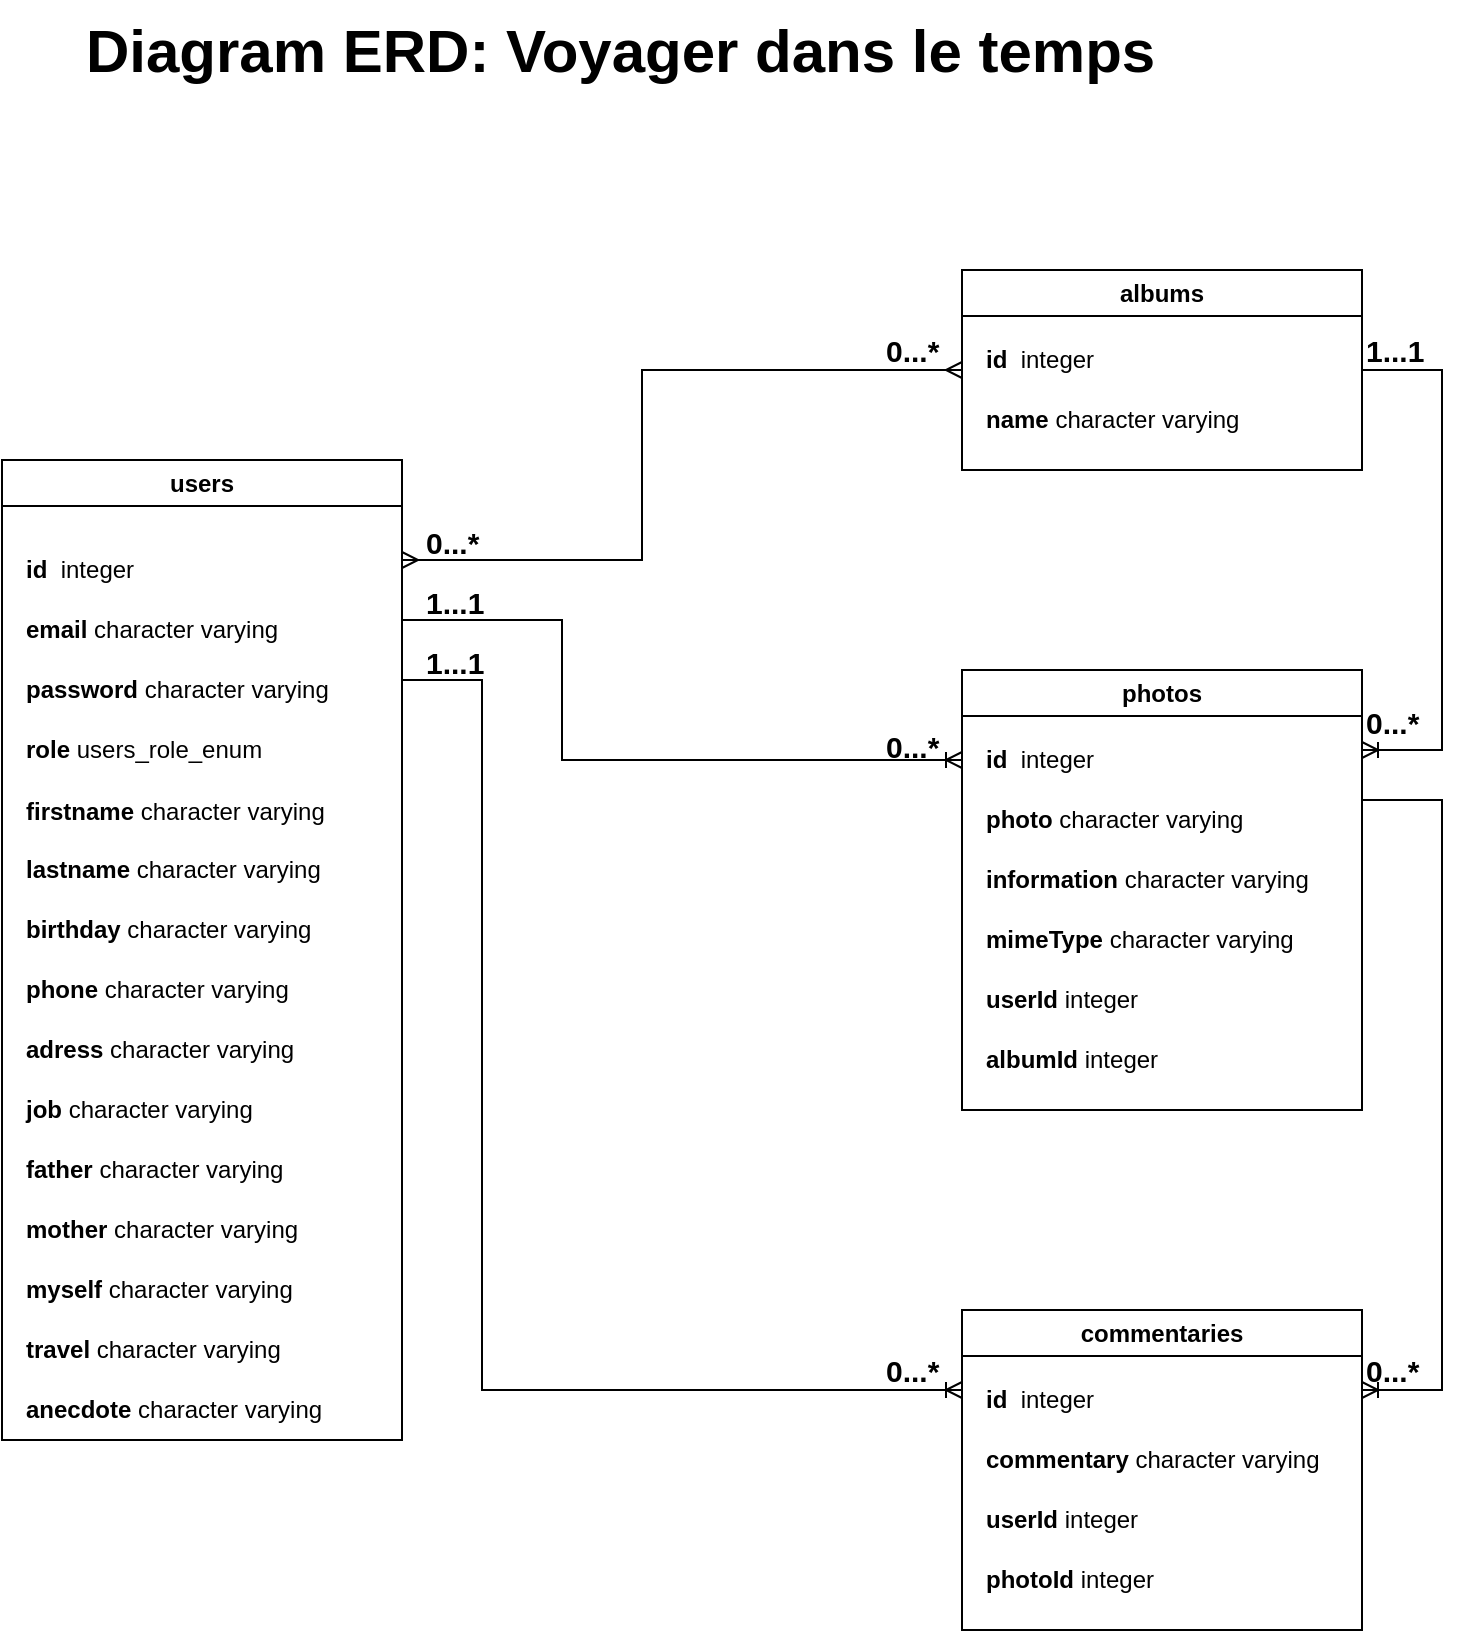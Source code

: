 <mxfile version="21.1.7" type="github">
  <diagram name="Page-1" id="lvOlhkeNu6vwg_yUwTIz">
    <mxGraphModel dx="1909" dy="984" grid="1" gridSize="10" guides="1" tooltips="1" connect="1" arrows="1" fold="1" page="1" pageScale="1" pageWidth="850" pageHeight="1100" math="0" shadow="0">
      <root>
        <mxCell id="0" />
        <mxCell id="1" parent="0" />
        <mxCell id="AsPf58GC5jO0iVtpWQX0-34" value="users" style="swimlane;whiteSpace=wrap;html=1;" vertex="1" parent="1">
          <mxGeometry x="40" y="330" width="200" height="490" as="geometry" />
        </mxCell>
        <mxCell id="AsPf58GC5jO0iVtpWQX0-35" value="&lt;b&gt;id&amp;nbsp; &lt;/b&gt;integer" style="text;html=1;strokeColor=none;fillColor=none;align=left;verticalAlign=middle;whiteSpace=wrap;rounded=0;" vertex="1" parent="AsPf58GC5jO0iVtpWQX0-34">
          <mxGeometry x="10" y="40" width="180" height="30" as="geometry" />
        </mxCell>
        <mxCell id="AsPf58GC5jO0iVtpWQX0-36" value="&lt;b&gt;email &lt;/b&gt;character varying" style="text;html=1;strokeColor=none;fillColor=none;align=left;verticalAlign=middle;whiteSpace=wrap;rounded=0;" vertex="1" parent="AsPf58GC5jO0iVtpWQX0-34">
          <mxGeometry x="10" y="70" width="180" height="30" as="geometry" />
        </mxCell>
        <mxCell id="AsPf58GC5jO0iVtpWQX0-37" value="&lt;b&gt;password &lt;/b&gt;character varying" style="text;html=1;strokeColor=none;fillColor=none;align=left;verticalAlign=middle;whiteSpace=wrap;rounded=0;" vertex="1" parent="AsPf58GC5jO0iVtpWQX0-34">
          <mxGeometry x="10" y="100" width="180" height="30" as="geometry" />
        </mxCell>
        <mxCell id="AsPf58GC5jO0iVtpWQX0-38" value="&lt;b&gt;role &lt;/b&gt;users_role_enum" style="text;html=1;strokeColor=none;fillColor=none;align=left;verticalAlign=middle;whiteSpace=wrap;rounded=0;" vertex="1" parent="AsPf58GC5jO0iVtpWQX0-34">
          <mxGeometry x="10" y="130" width="180" height="30" as="geometry" />
        </mxCell>
        <mxCell id="AsPf58GC5jO0iVtpWQX0-39" value="&lt;b&gt;firstname &lt;/b&gt;character varying" style="text;html=1;strokeColor=none;fillColor=none;align=left;verticalAlign=middle;whiteSpace=wrap;rounded=0;" vertex="1" parent="AsPf58GC5jO0iVtpWQX0-34">
          <mxGeometry x="10" y="161" width="180" height="30" as="geometry" />
        </mxCell>
        <mxCell id="AsPf58GC5jO0iVtpWQX0-40" value="&lt;b&gt;lastname &lt;/b&gt;character varying" style="text;html=1;strokeColor=none;fillColor=none;align=left;verticalAlign=middle;whiteSpace=wrap;rounded=0;" vertex="1" parent="AsPf58GC5jO0iVtpWQX0-34">
          <mxGeometry x="10" y="190" width="180" height="30" as="geometry" />
        </mxCell>
        <mxCell id="AsPf58GC5jO0iVtpWQX0-41" value="&lt;b&gt;birthday &lt;/b&gt;character varying" style="text;html=1;strokeColor=none;fillColor=none;align=left;verticalAlign=middle;whiteSpace=wrap;rounded=0;" vertex="1" parent="AsPf58GC5jO0iVtpWQX0-34">
          <mxGeometry x="10" y="220" width="180" height="30" as="geometry" />
        </mxCell>
        <mxCell id="AsPf58GC5jO0iVtpWQX0-42" value="&lt;b&gt;phone &lt;/b&gt;character varying" style="text;html=1;strokeColor=none;fillColor=none;align=left;verticalAlign=middle;whiteSpace=wrap;rounded=0;" vertex="1" parent="AsPf58GC5jO0iVtpWQX0-34">
          <mxGeometry x="10" y="250" width="180" height="30" as="geometry" />
        </mxCell>
        <mxCell id="AsPf58GC5jO0iVtpWQX0-43" value="&lt;b&gt;adress &lt;/b&gt;character varying" style="text;html=1;strokeColor=none;fillColor=none;align=left;verticalAlign=middle;whiteSpace=wrap;rounded=0;" vertex="1" parent="AsPf58GC5jO0iVtpWQX0-34">
          <mxGeometry x="10" y="280" width="180" height="30" as="geometry" />
        </mxCell>
        <mxCell id="AsPf58GC5jO0iVtpWQX0-44" value="&lt;b&gt;job &lt;/b&gt;character varying" style="text;html=1;strokeColor=none;fillColor=none;align=left;verticalAlign=middle;whiteSpace=wrap;rounded=0;" vertex="1" parent="AsPf58GC5jO0iVtpWQX0-34">
          <mxGeometry x="10" y="310" width="180" height="30" as="geometry" />
        </mxCell>
        <mxCell id="AsPf58GC5jO0iVtpWQX0-45" value="&lt;b&gt;father &lt;/b&gt;character varying" style="text;html=1;strokeColor=none;fillColor=none;align=left;verticalAlign=middle;whiteSpace=wrap;rounded=0;" vertex="1" parent="AsPf58GC5jO0iVtpWQX0-34">
          <mxGeometry x="10" y="340" width="180" height="30" as="geometry" />
        </mxCell>
        <mxCell id="AsPf58GC5jO0iVtpWQX0-46" value="&lt;b&gt;mother &lt;/b&gt;character varying" style="text;html=1;strokeColor=none;fillColor=none;align=left;verticalAlign=middle;whiteSpace=wrap;rounded=0;" vertex="1" parent="AsPf58GC5jO0iVtpWQX0-34">
          <mxGeometry x="10" y="370" width="180" height="30" as="geometry" />
        </mxCell>
        <mxCell id="AsPf58GC5jO0iVtpWQX0-47" value="&lt;b&gt;myself &lt;/b&gt;character varying" style="text;html=1;strokeColor=none;fillColor=none;align=left;verticalAlign=middle;whiteSpace=wrap;rounded=0;" vertex="1" parent="AsPf58GC5jO0iVtpWQX0-34">
          <mxGeometry x="10" y="400" width="180" height="30" as="geometry" />
        </mxCell>
        <mxCell id="AsPf58GC5jO0iVtpWQX0-48" value="&lt;b&gt;travel &lt;/b&gt;character varying" style="text;html=1;strokeColor=none;fillColor=none;align=left;verticalAlign=middle;whiteSpace=wrap;rounded=0;" vertex="1" parent="AsPf58GC5jO0iVtpWQX0-34">
          <mxGeometry x="10" y="430" width="180" height="30" as="geometry" />
        </mxCell>
        <mxCell id="AsPf58GC5jO0iVtpWQX0-49" value="&lt;b&gt;anecdote &lt;/b&gt;character varying" style="text;html=1;strokeColor=none;fillColor=none;align=left;verticalAlign=middle;whiteSpace=wrap;rounded=0;" vertex="1" parent="AsPf58GC5jO0iVtpWQX0-34">
          <mxGeometry x="10" y="460" width="180" height="30" as="geometry" />
        </mxCell>
        <mxCell id="AsPf58GC5jO0iVtpWQX0-50" value="albums" style="swimlane;whiteSpace=wrap;html=1;" vertex="1" parent="1">
          <mxGeometry x="520" y="235" width="200" height="100" as="geometry" />
        </mxCell>
        <mxCell id="AsPf58GC5jO0iVtpWQX0-51" value="&lt;b&gt;id&amp;nbsp; &lt;/b&gt;integer" style="text;html=1;strokeColor=none;fillColor=none;align=left;verticalAlign=middle;whiteSpace=wrap;rounded=0;" vertex="1" parent="AsPf58GC5jO0iVtpWQX0-50">
          <mxGeometry x="10" y="30" width="180" height="30" as="geometry" />
        </mxCell>
        <mxCell id="AsPf58GC5jO0iVtpWQX0-52" value="&lt;b&gt;name&amp;nbsp;&lt;/b&gt;character varying" style="text;html=1;strokeColor=none;fillColor=none;align=left;verticalAlign=middle;whiteSpace=wrap;rounded=0;" vertex="1" parent="AsPf58GC5jO0iVtpWQX0-50">
          <mxGeometry x="10" y="60" width="180" height="30" as="geometry" />
        </mxCell>
        <mxCell id="AsPf58GC5jO0iVtpWQX0-58" value="photos" style="swimlane;whiteSpace=wrap;html=1;" vertex="1" parent="1">
          <mxGeometry x="520" y="435" width="200" height="220" as="geometry" />
        </mxCell>
        <mxCell id="AsPf58GC5jO0iVtpWQX0-59" value="&lt;b&gt;id&amp;nbsp; &lt;/b&gt;integer" style="text;html=1;strokeColor=none;fillColor=none;align=left;verticalAlign=middle;whiteSpace=wrap;rounded=0;" vertex="1" parent="AsPf58GC5jO0iVtpWQX0-58">
          <mxGeometry x="10" y="30" width="180" height="30" as="geometry" />
        </mxCell>
        <mxCell id="AsPf58GC5jO0iVtpWQX0-60" value="&lt;b&gt;photo&amp;nbsp;&lt;/b&gt;character varying" style="text;html=1;strokeColor=none;fillColor=none;align=left;verticalAlign=middle;whiteSpace=wrap;rounded=0;" vertex="1" parent="AsPf58GC5jO0iVtpWQX0-58">
          <mxGeometry x="10" y="60" width="180" height="30" as="geometry" />
        </mxCell>
        <mxCell id="AsPf58GC5jO0iVtpWQX0-62" value="&lt;b&gt;information&amp;nbsp;&lt;/b&gt;character varying" style="text;html=1;strokeColor=none;fillColor=none;align=left;verticalAlign=middle;whiteSpace=wrap;rounded=0;" vertex="1" parent="AsPf58GC5jO0iVtpWQX0-58">
          <mxGeometry x="10" y="90" width="180" height="30" as="geometry" />
        </mxCell>
        <mxCell id="AsPf58GC5jO0iVtpWQX0-63" value="&lt;b&gt;mimeType&amp;nbsp;&lt;/b&gt;character varying" style="text;html=1;strokeColor=none;fillColor=none;align=left;verticalAlign=middle;whiteSpace=wrap;rounded=0;" vertex="1" parent="AsPf58GC5jO0iVtpWQX0-58">
          <mxGeometry x="10" y="120" width="180" height="30" as="geometry" />
        </mxCell>
        <mxCell id="AsPf58GC5jO0iVtpWQX0-64" value="&lt;b&gt;userId&amp;nbsp;&lt;/b&gt;integer" style="text;html=1;strokeColor=none;fillColor=none;align=left;verticalAlign=middle;whiteSpace=wrap;rounded=0;" vertex="1" parent="AsPf58GC5jO0iVtpWQX0-58">
          <mxGeometry x="10" y="150" width="180" height="30" as="geometry" />
        </mxCell>
        <mxCell id="AsPf58GC5jO0iVtpWQX0-65" value="&lt;b&gt;albumId&amp;nbsp;&lt;/b&gt;integer" style="text;html=1;strokeColor=none;fillColor=none;align=left;verticalAlign=middle;whiteSpace=wrap;rounded=0;" vertex="1" parent="AsPf58GC5jO0iVtpWQX0-58">
          <mxGeometry x="10" y="180" width="180" height="30" as="geometry" />
        </mxCell>
        <mxCell id="AsPf58GC5jO0iVtpWQX0-66" value="commentaries" style="swimlane;whiteSpace=wrap;html=1;" vertex="1" parent="1">
          <mxGeometry x="520" y="755" width="200" height="160" as="geometry" />
        </mxCell>
        <mxCell id="AsPf58GC5jO0iVtpWQX0-67" value="&lt;b&gt;id&amp;nbsp; &lt;/b&gt;integer" style="text;html=1;strokeColor=none;fillColor=none;align=left;verticalAlign=middle;whiteSpace=wrap;rounded=0;" vertex="1" parent="AsPf58GC5jO0iVtpWQX0-66">
          <mxGeometry x="10" y="30" width="180" height="30" as="geometry" />
        </mxCell>
        <mxCell id="AsPf58GC5jO0iVtpWQX0-68" value="&lt;b&gt;commentary&amp;nbsp;&lt;/b&gt;character varying" style="text;html=1;strokeColor=none;fillColor=none;align=left;verticalAlign=middle;whiteSpace=wrap;rounded=0;" vertex="1" parent="AsPf58GC5jO0iVtpWQX0-66">
          <mxGeometry x="10" y="60" width="180" height="30" as="geometry" />
        </mxCell>
        <mxCell id="AsPf58GC5jO0iVtpWQX0-71" value="&lt;b&gt;userId&amp;nbsp;&lt;/b&gt;integer" style="text;html=1;strokeColor=none;fillColor=none;align=left;verticalAlign=middle;whiteSpace=wrap;rounded=0;" vertex="1" parent="AsPf58GC5jO0iVtpWQX0-66">
          <mxGeometry x="10" y="90" width="180" height="30" as="geometry" />
        </mxCell>
        <mxCell id="AsPf58GC5jO0iVtpWQX0-72" value="&lt;b&gt;photoId&amp;nbsp;&lt;/b&gt;integer" style="text;html=1;strokeColor=none;fillColor=none;align=left;verticalAlign=middle;whiteSpace=wrap;rounded=0;" vertex="1" parent="AsPf58GC5jO0iVtpWQX0-66">
          <mxGeometry x="10" y="120" width="180" height="30" as="geometry" />
        </mxCell>
        <mxCell id="AsPf58GC5jO0iVtpWQX0-74" value="" style="fontSize=12;html=1;endArrow=ERoneToMany;rounded=0;" edge="1" parent="1">
          <mxGeometry width="100" height="100" relative="1" as="geometry">
            <mxPoint x="240" y="410" as="sourcePoint" />
            <mxPoint x="520" y="480" as="targetPoint" />
            <Array as="points">
              <mxPoint x="320" y="410" />
              <mxPoint x="320" y="480" />
            </Array>
          </mxGeometry>
        </mxCell>
        <mxCell id="AsPf58GC5jO0iVtpWQX0-75" value="" style="fontSize=12;html=1;endArrow=ERmany;startArrow=ERmany;rounded=0;entryX=0;entryY=0.5;entryDx=0;entryDy=0;" edge="1" parent="1" target="AsPf58GC5jO0iVtpWQX0-50">
          <mxGeometry width="100" height="100" relative="1" as="geometry">
            <mxPoint x="240" y="380" as="sourcePoint" />
            <mxPoint x="400.0" y="380.0" as="targetPoint" />
            <Array as="points">
              <mxPoint x="360" y="380" />
              <mxPoint x="360" y="285" />
            </Array>
          </mxGeometry>
        </mxCell>
        <mxCell id="AsPf58GC5jO0iVtpWQX0-76" value="" style="fontSize=12;html=1;endArrow=ERoneToMany;rounded=0;entryX=0;entryY=0.25;entryDx=0;entryDy=0;" edge="1" parent="1" target="AsPf58GC5jO0iVtpWQX0-66">
          <mxGeometry width="100" height="100" relative="1" as="geometry">
            <mxPoint x="240" y="440" as="sourcePoint" />
            <mxPoint x="400.0" y="890" as="targetPoint" />
            <Array as="points">
              <mxPoint x="280" y="440" />
              <mxPoint x="280" y="795" />
            </Array>
          </mxGeometry>
        </mxCell>
        <mxCell id="AsPf58GC5jO0iVtpWQX0-77" value="" style="fontSize=12;html=1;endArrow=ERoneToMany;rounded=0;" edge="1" parent="1">
          <mxGeometry width="100" height="100" relative="1" as="geometry">
            <mxPoint x="720" y="285" as="sourcePoint" />
            <mxPoint x="720" y="475" as="targetPoint" />
            <Array as="points">
              <mxPoint x="760" y="285" />
              <mxPoint x="760" y="475" />
            </Array>
          </mxGeometry>
        </mxCell>
        <mxCell id="AsPf58GC5jO0iVtpWQX0-78" value="" style="fontSize=12;html=1;endArrow=ERoneToMany;rounded=0;entryX=1;entryY=0.25;entryDx=0;entryDy=0;" edge="1" parent="1" target="AsPf58GC5jO0iVtpWQX0-66">
          <mxGeometry width="100" height="100" relative="1" as="geometry">
            <mxPoint x="720" y="500" as="sourcePoint" />
            <mxPoint x="740" y="605" as="targetPoint" />
            <Array as="points">
              <mxPoint x="760" y="500" />
              <mxPoint x="760" y="795" />
            </Array>
          </mxGeometry>
        </mxCell>
        <mxCell id="AsPf58GC5jO0iVtpWQX0-79" value="&lt;b&gt;&lt;font style=&quot;font-size: 15px;&quot;&gt;0...*&lt;/font&gt;&lt;/b&gt;" style="text;html=1;strokeColor=none;fillColor=none;align=left;verticalAlign=middle;whiteSpace=wrap;rounded=0;" vertex="1" parent="1">
          <mxGeometry x="250" y="356" width="40" height="30" as="geometry" />
        </mxCell>
        <mxCell id="AsPf58GC5jO0iVtpWQX0-80" value="&lt;b&gt;&lt;font style=&quot;font-size: 15px;&quot;&gt;0...*&lt;/font&gt;&lt;/b&gt;" style="text;html=1;strokeColor=none;fillColor=none;align=left;verticalAlign=middle;whiteSpace=wrap;rounded=0;" vertex="1" parent="1">
          <mxGeometry x="480" y="260" width="40" height="30" as="geometry" />
        </mxCell>
        <mxCell id="AsPf58GC5jO0iVtpWQX0-81" value="&lt;b&gt;&lt;font style=&quot;font-size: 15px;&quot;&gt;1...1&lt;/font&gt;&lt;/b&gt;" style="text;html=1;strokeColor=none;fillColor=none;align=left;verticalAlign=middle;whiteSpace=wrap;rounded=0;" vertex="1" parent="1">
          <mxGeometry x="250" y="386" width="40" height="30" as="geometry" />
        </mxCell>
        <mxCell id="AsPf58GC5jO0iVtpWQX0-82" value="&lt;b&gt;&lt;font style=&quot;font-size: 15px;&quot;&gt;0...*&lt;/font&gt;&lt;/b&gt;" style="text;html=1;strokeColor=none;fillColor=none;align=left;verticalAlign=middle;whiteSpace=wrap;rounded=0;" vertex="1" parent="1">
          <mxGeometry x="480" y="458" width="40" height="30" as="geometry" />
        </mxCell>
        <mxCell id="AsPf58GC5jO0iVtpWQX0-83" value="&lt;b&gt;&lt;font style=&quot;font-size: 15px;&quot;&gt;1...1&lt;/font&gt;&lt;/b&gt;" style="text;html=1;strokeColor=none;fillColor=none;align=left;verticalAlign=middle;whiteSpace=wrap;rounded=0;" vertex="1" parent="1">
          <mxGeometry x="250" y="416" width="40" height="30" as="geometry" />
        </mxCell>
        <mxCell id="AsPf58GC5jO0iVtpWQX0-84" value="&lt;b&gt;&lt;font style=&quot;font-size: 15px;&quot;&gt;0...*&lt;/font&gt;&lt;/b&gt;" style="text;html=1;strokeColor=none;fillColor=none;align=left;verticalAlign=middle;whiteSpace=wrap;rounded=0;" vertex="1" parent="1">
          <mxGeometry x="480" y="770" width="40" height="30" as="geometry" />
        </mxCell>
        <mxCell id="AsPf58GC5jO0iVtpWQX0-85" value="&lt;b&gt;&lt;font style=&quot;font-size: 15px;&quot;&gt;0...*&lt;/font&gt;&lt;/b&gt;" style="text;html=1;strokeColor=none;fillColor=none;align=left;verticalAlign=middle;whiteSpace=wrap;rounded=0;" vertex="1" parent="1">
          <mxGeometry x="720" y="446" width="40" height="30" as="geometry" />
        </mxCell>
        <mxCell id="AsPf58GC5jO0iVtpWQX0-86" value="&lt;b&gt;&lt;font style=&quot;font-size: 15px;&quot;&gt;0...*&lt;/font&gt;&lt;/b&gt;" style="text;html=1;strokeColor=none;fillColor=none;align=left;verticalAlign=middle;whiteSpace=wrap;rounded=0;" vertex="1" parent="1">
          <mxGeometry x="720" y="770" width="40" height="30" as="geometry" />
        </mxCell>
        <mxCell id="AsPf58GC5jO0iVtpWQX0-87" value="&lt;b&gt;&lt;font style=&quot;font-size: 15px;&quot;&gt;1...1&lt;/font&gt;&lt;/b&gt;" style="text;html=1;strokeColor=none;fillColor=none;align=left;verticalAlign=middle;whiteSpace=wrap;rounded=0;" vertex="1" parent="1">
          <mxGeometry x="720" y="260" width="40" height="30" as="geometry" />
        </mxCell>
        <mxCell id="AsPf58GC5jO0iVtpWQX0-88" value="&lt;b&gt;&lt;font style=&quot;font-size: 30px;&quot;&gt;Diagram ERD: Voyager dans le temps&lt;/font&gt;&lt;/b&gt;" style="text;html=1;strokeColor=none;fillColor=none;align=left;verticalAlign=middle;whiteSpace=wrap;rounded=0;" vertex="1" parent="1">
          <mxGeometry x="80" y="100" width="600" height="50" as="geometry" />
        </mxCell>
      </root>
    </mxGraphModel>
  </diagram>
</mxfile>
